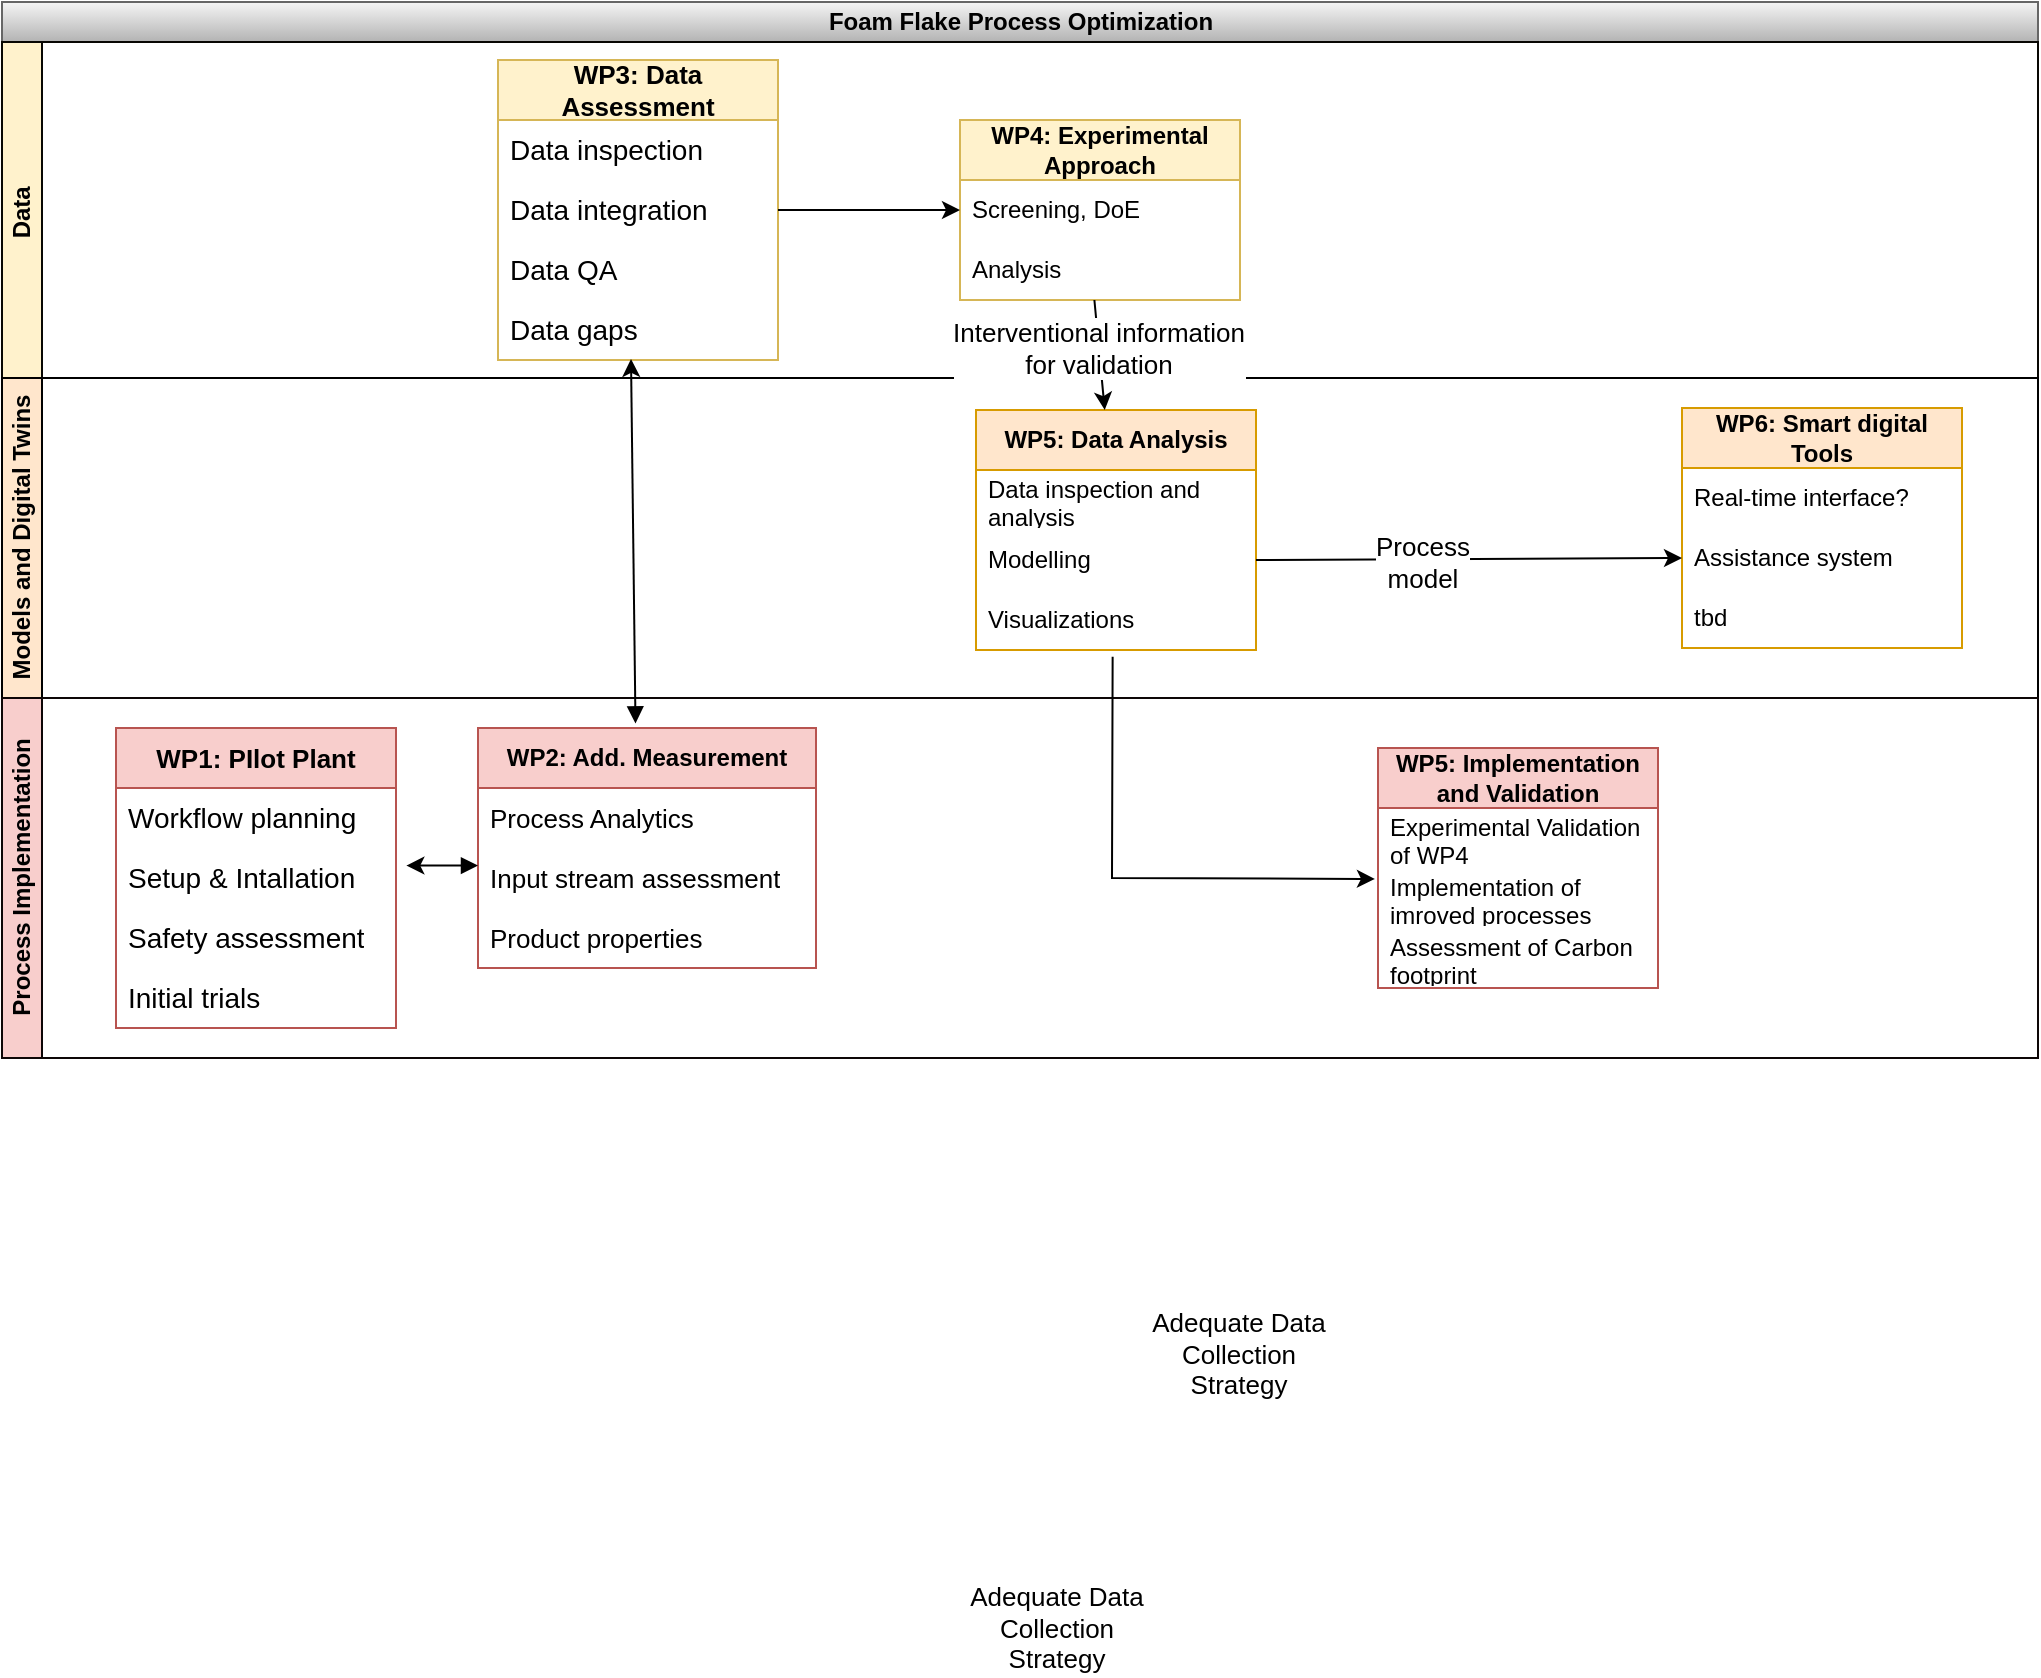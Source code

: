 <mxfile version="21.5.0" type="github">
  <diagram name="Seite-1" id="T41aPdBwzsHv2q6OGj34">
    <mxGraphModel dx="1576" dy="893" grid="1" gridSize="10" guides="1" tooltips="1" connect="1" arrows="1" fold="1" page="1" pageScale="1" pageWidth="1169" pageHeight="827" math="0" shadow="0">
      <root>
        <mxCell id="0" />
        <mxCell id="1" parent="0" />
        <mxCell id="BkMjcw45u_y2mt4G_aN7-1" value="Foam Flake Process Optimization" style="swimlane;childLayout=stackLayout;resizeParent=1;resizeParentMax=0;horizontal=1;startSize=20;horizontalStack=0;html=1;fillColor=#f5f5f5;strokeColor=#666666;gradientColor=#b3b3b3;" parent="1" vertex="1">
          <mxGeometry x="100" y="110" width="1018" height="528" as="geometry" />
        </mxCell>
        <mxCell id="BkMjcw45u_y2mt4G_aN7-2" value="Data&amp;nbsp;" style="swimlane;startSize=20;horizontal=0;html=1;fillColor=#fff2cc;strokeColor=#080703;" parent="BkMjcw45u_y2mt4G_aN7-1" vertex="1">
          <mxGeometry y="20" width="1018" height="168" as="geometry" />
        </mxCell>
        <mxCell id="BkMjcw45u_y2mt4G_aN7-22" value="&lt;b&gt;WP4: Experimental Approach&lt;/b&gt;" style="swimlane;fontStyle=0;childLayout=stackLayout;horizontal=1;startSize=30;horizontalStack=0;resizeParent=1;resizeParentMax=0;resizeLast=0;collapsible=1;marginBottom=0;whiteSpace=wrap;html=1;fillColor=#fff2cc;strokeColor=#d6b656;" parent="BkMjcw45u_y2mt4G_aN7-2" vertex="1">
          <mxGeometry x="479" y="39" width="140" height="90" as="geometry" />
        </mxCell>
        <mxCell id="BkMjcw45u_y2mt4G_aN7-23" value="Screening, DoE" style="text;strokeColor=none;fillColor=none;align=left;verticalAlign=middle;spacingLeft=4;spacingRight=4;overflow=hidden;points=[[0,0.5],[1,0.5]];portConstraint=eastwest;rotatable=0;whiteSpace=wrap;html=1;" parent="BkMjcw45u_y2mt4G_aN7-22" vertex="1">
          <mxGeometry y="30" width="140" height="30" as="geometry" />
        </mxCell>
        <mxCell id="BkMjcw45u_y2mt4G_aN7-24" value="Analysis" style="text;strokeColor=none;fillColor=none;align=left;verticalAlign=middle;spacingLeft=4;spacingRight=4;overflow=hidden;points=[[0,0.5],[1,0.5]];portConstraint=eastwest;rotatable=0;whiteSpace=wrap;html=1;" parent="BkMjcw45u_y2mt4G_aN7-22" vertex="1">
          <mxGeometry y="60" width="140" height="30" as="geometry" />
        </mxCell>
        <mxCell id="BkMjcw45u_y2mt4G_aN7-9" value="&lt;b style=&quot;font-size: 13px;&quot;&gt;WP3: Data Assessment&lt;/b&gt;" style="swimlane;fontStyle=0;childLayout=stackLayout;horizontal=1;startSize=30;horizontalStack=0;resizeParent=1;resizeParentMax=0;resizeLast=0;collapsible=1;marginBottom=0;whiteSpace=wrap;html=1;fillColor=#fff2cc;strokeColor=#d6b656;fontSize=13;" parent="BkMjcw45u_y2mt4G_aN7-2" vertex="1">
          <mxGeometry x="248" y="9" width="140" height="150" as="geometry" />
        </mxCell>
        <mxCell id="BkMjcw45u_y2mt4G_aN7-12" value="Data inspection" style="text;strokeColor=none;fillColor=none;align=left;verticalAlign=middle;spacingLeft=4;spacingRight=4;overflow=hidden;points=[[0,0.5],[1,0.5]];portConstraint=eastwest;rotatable=0;whiteSpace=wrap;html=1;fontSize=14;" parent="BkMjcw45u_y2mt4G_aN7-9" vertex="1">
          <mxGeometry y="30" width="140" height="30" as="geometry" />
        </mxCell>
        <mxCell id="BkMjcw45u_y2mt4G_aN7-10" value="Data integration" style="text;strokeColor=none;fillColor=none;align=left;verticalAlign=middle;spacingLeft=4;spacingRight=4;overflow=hidden;points=[[0,0.5],[1,0.5]];portConstraint=eastwest;rotatable=0;whiteSpace=wrap;html=1;fontSize=14;" parent="BkMjcw45u_y2mt4G_aN7-9" vertex="1">
          <mxGeometry y="60" width="140" height="30" as="geometry" />
        </mxCell>
        <mxCell id="BkMjcw45u_y2mt4G_aN7-11" value="Data QA" style="text;strokeColor=none;fillColor=none;align=left;verticalAlign=middle;spacingLeft=4;spacingRight=4;overflow=hidden;points=[[0,0.5],[1,0.5]];portConstraint=eastwest;rotatable=0;whiteSpace=wrap;html=1;fontSize=14;" parent="BkMjcw45u_y2mt4G_aN7-9" vertex="1">
          <mxGeometry y="90" width="140" height="30" as="geometry" />
        </mxCell>
        <mxCell id="BkMjcw45u_y2mt4G_aN7-13" value="Data gaps" style="text;strokeColor=none;fillColor=none;align=left;verticalAlign=middle;spacingLeft=4;spacingRight=4;overflow=hidden;points=[[0,0.5],[1,0.5]];portConstraint=eastwest;rotatable=0;whiteSpace=wrap;html=1;fontSize=14;" parent="BkMjcw45u_y2mt4G_aN7-9" vertex="1">
          <mxGeometry y="120" width="140" height="30" as="geometry" />
        </mxCell>
        <mxCell id="WDU9VtWfpQYfHF639Xpd-14" value="" style="edgeStyle=orthogonalEdgeStyle;rounded=0;orthogonalLoop=1;jettySize=auto;html=1;entryX=0;entryY=0.5;entryDx=0;entryDy=0;" edge="1" parent="BkMjcw45u_y2mt4G_aN7-2" source="BkMjcw45u_y2mt4G_aN7-10" target="BkMjcw45u_y2mt4G_aN7-23">
          <mxGeometry relative="1" as="geometry" />
        </mxCell>
        <mxCell id="BkMjcw45u_y2mt4G_aN7-3" value="Models and Digital Twins" style="swimlane;startSize=20;horizontal=0;html=1;fillColor=#ffe6cc;strokeColor=#000000;" parent="BkMjcw45u_y2mt4G_aN7-1" vertex="1">
          <mxGeometry y="188" width="1018" height="160" as="geometry" />
        </mxCell>
        <mxCell id="BkMjcw45u_y2mt4G_aN7-27" value="&lt;b&gt;WP6: Smart digital Tools&lt;/b&gt;" style="swimlane;fontStyle=0;childLayout=stackLayout;horizontal=1;startSize=30;horizontalStack=0;resizeParent=1;resizeParentMax=0;resizeLast=0;collapsible=1;marginBottom=0;whiteSpace=wrap;html=1;fillColor=#ffe6cc;strokeColor=#d79b00;" parent="BkMjcw45u_y2mt4G_aN7-3" vertex="1">
          <mxGeometry x="840" y="15" width="140" height="120" as="geometry" />
        </mxCell>
        <mxCell id="BkMjcw45u_y2mt4G_aN7-31" value="Real-time interface?" style="text;strokeColor=none;fillColor=none;align=left;verticalAlign=middle;spacingLeft=4;spacingRight=4;overflow=hidden;points=[[0,0.5],[1,0.5]];portConstraint=eastwest;rotatable=0;whiteSpace=wrap;html=1;" parent="BkMjcw45u_y2mt4G_aN7-27" vertex="1">
          <mxGeometry y="30" width="140" height="30" as="geometry" />
        </mxCell>
        <mxCell id="BkMjcw45u_y2mt4G_aN7-28" value="Assistance system" style="text;strokeColor=none;fillColor=none;align=left;verticalAlign=middle;spacingLeft=4;spacingRight=4;overflow=hidden;points=[[0,0.5],[1,0.5]];portConstraint=eastwest;rotatable=0;whiteSpace=wrap;html=1;" parent="BkMjcw45u_y2mt4G_aN7-27" vertex="1">
          <mxGeometry y="60" width="140" height="30" as="geometry" />
        </mxCell>
        <mxCell id="BkMjcw45u_y2mt4G_aN7-29" value="tbd" style="text;strokeColor=none;fillColor=none;align=left;verticalAlign=middle;spacingLeft=4;spacingRight=4;overflow=hidden;points=[[0,0.5],[1,0.5]];portConstraint=eastwest;rotatable=0;whiteSpace=wrap;html=1;" parent="BkMjcw45u_y2mt4G_aN7-27" vertex="1">
          <mxGeometry y="90" width="140" height="30" as="geometry" />
        </mxCell>
        <mxCell id="BkMjcw45u_y2mt4G_aN7-40" value="&lt;b&gt;WP5: Data Analysis&lt;/b&gt;" style="swimlane;fontStyle=0;childLayout=stackLayout;horizontal=1;startSize=30;horizontalStack=0;resizeParent=1;resizeParentMax=0;resizeLast=0;collapsible=1;marginBottom=0;whiteSpace=wrap;html=1;fillColor=#ffe6cc;strokeColor=#d79b00;" parent="BkMjcw45u_y2mt4G_aN7-3" vertex="1">
          <mxGeometry x="487" y="16" width="140" height="120" as="geometry" />
        </mxCell>
        <mxCell id="BkMjcw45u_y2mt4G_aN7-41" value="Data inspection and analysis" style="text;strokeColor=none;fillColor=none;align=left;verticalAlign=middle;spacingLeft=4;spacingRight=4;overflow=hidden;points=[[0,0.5],[1,0.5]];portConstraint=eastwest;rotatable=0;whiteSpace=wrap;html=1;" parent="BkMjcw45u_y2mt4G_aN7-40" vertex="1">
          <mxGeometry y="30" width="140" height="30" as="geometry" />
        </mxCell>
        <mxCell id="BkMjcw45u_y2mt4G_aN7-42" value="Modelling" style="text;strokeColor=none;fillColor=none;align=left;verticalAlign=middle;spacingLeft=4;spacingRight=4;overflow=hidden;points=[[0,0.5],[1,0.5]];portConstraint=eastwest;rotatable=0;whiteSpace=wrap;html=1;" parent="BkMjcw45u_y2mt4G_aN7-40" vertex="1">
          <mxGeometry y="60" width="140" height="30" as="geometry" />
        </mxCell>
        <mxCell id="BkMjcw45u_y2mt4G_aN7-43" value="Visualizations" style="text;strokeColor=none;fillColor=none;align=left;verticalAlign=middle;spacingLeft=4;spacingRight=4;overflow=hidden;points=[[0,0.5],[1,0.5]];portConstraint=eastwest;rotatable=0;whiteSpace=wrap;html=1;" parent="BkMjcw45u_y2mt4G_aN7-40" vertex="1">
          <mxGeometry y="90" width="140" height="30" as="geometry" />
        </mxCell>
        <mxCell id="BkMjcw45u_y2mt4G_aN7-62" value="" style="endArrow=classic;html=1;rounded=0;entryX=0;entryY=0.5;entryDx=0;entryDy=0;exitX=1;exitY=0.5;exitDx=0;exitDy=0;" parent="BkMjcw45u_y2mt4G_aN7-3" source="BkMjcw45u_y2mt4G_aN7-42" target="BkMjcw45u_y2mt4G_aN7-28" edge="1">
          <mxGeometry width="50" height="50" relative="1" as="geometry">
            <mxPoint x="600" y="110" as="sourcePoint" />
            <mxPoint x="650" y="60" as="targetPoint" />
          </mxGeometry>
        </mxCell>
        <mxCell id="BkMjcw45u_y2mt4G_aN7-63" value="Process&lt;br style=&quot;font-size: 13px;&quot;&gt;model" style="edgeLabel;html=1;align=center;verticalAlign=middle;resizable=0;points=[];fontSize=13;" parent="BkMjcw45u_y2mt4G_aN7-62" vertex="1" connectable="0">
          <mxGeometry x="-0.319" y="-1" relative="1" as="geometry">
            <mxPoint x="10" as="offset" />
          </mxGeometry>
        </mxCell>
        <mxCell id="BkMjcw45u_y2mt4G_aN7-4" value="Process Implementation" style="swimlane;startSize=20;horizontal=0;html=1;fillColor=#f8cecc;strokeColor=#0D0606;" parent="BkMjcw45u_y2mt4G_aN7-1" vertex="1">
          <mxGeometry y="348" width="1018" height="180" as="geometry" />
        </mxCell>
        <mxCell id="BkMjcw45u_y2mt4G_aN7-34" value="&lt;b&gt;WP5: Implementation and Validation&lt;/b&gt;" style="swimlane;fontStyle=0;childLayout=stackLayout;horizontal=1;startSize=30;horizontalStack=0;resizeParent=1;resizeParentMax=0;resizeLast=0;collapsible=1;marginBottom=0;whiteSpace=wrap;html=1;fillColor=#f8cecc;strokeColor=#b85450;" parent="BkMjcw45u_y2mt4G_aN7-4" vertex="1">
          <mxGeometry x="688" y="25" width="140" height="120" as="geometry" />
        </mxCell>
        <mxCell id="BkMjcw45u_y2mt4G_aN7-35" value="Experimental Validation of WP4" style="text;strokeColor=none;fillColor=none;align=left;verticalAlign=middle;spacingLeft=4;spacingRight=4;overflow=hidden;points=[[0,0.5],[1,0.5]];portConstraint=eastwest;rotatable=0;whiteSpace=wrap;html=1;" parent="BkMjcw45u_y2mt4G_aN7-34" vertex="1">
          <mxGeometry y="30" width="140" height="30" as="geometry" />
        </mxCell>
        <mxCell id="BkMjcw45u_y2mt4G_aN7-36" value="Implementation of imroved processes" style="text;strokeColor=none;fillColor=none;align=left;verticalAlign=middle;spacingLeft=4;spacingRight=4;overflow=hidden;points=[[0,0.5],[1,0.5]];portConstraint=eastwest;rotatable=0;whiteSpace=wrap;html=1;" parent="BkMjcw45u_y2mt4G_aN7-34" vertex="1">
          <mxGeometry y="60" width="140" height="30" as="geometry" />
        </mxCell>
        <mxCell id="BkMjcw45u_y2mt4G_aN7-37" value="Assessment of Carbon footprint" style="text;strokeColor=none;fillColor=none;align=left;verticalAlign=middle;spacingLeft=4;spacingRight=4;overflow=hidden;points=[[0,0.5],[1,0.5]];portConstraint=eastwest;rotatable=0;whiteSpace=wrap;html=1;" parent="BkMjcw45u_y2mt4G_aN7-34" vertex="1">
          <mxGeometry y="90" width="140" height="30" as="geometry" />
        </mxCell>
        <mxCell id="WDU9VtWfpQYfHF639Xpd-1" value="&lt;b style=&quot;font-size: 13px;&quot;&gt;WP1: PIlot Plant&lt;/b&gt;" style="swimlane;fontStyle=0;childLayout=stackLayout;horizontal=1;startSize=30;horizontalStack=0;resizeParent=1;resizeParentMax=0;resizeLast=0;collapsible=1;marginBottom=0;whiteSpace=wrap;html=1;fillColor=#f8cecc;strokeColor=#b85450;fontSize=13;" vertex="1" parent="BkMjcw45u_y2mt4G_aN7-4">
          <mxGeometry x="57" y="15" width="140" height="150" as="geometry" />
        </mxCell>
        <mxCell id="WDU9VtWfpQYfHF639Xpd-2" value="Workflow planning" style="text;strokeColor=none;fillColor=none;align=left;verticalAlign=middle;spacingLeft=4;spacingRight=4;overflow=hidden;points=[[0,0.5],[1,0.5]];portConstraint=eastwest;rotatable=0;whiteSpace=wrap;html=1;fontSize=14;" vertex="1" parent="WDU9VtWfpQYfHF639Xpd-1">
          <mxGeometry y="30" width="140" height="30" as="geometry" />
        </mxCell>
        <mxCell id="WDU9VtWfpQYfHF639Xpd-3" value="Setup &amp;amp; Intallation" style="text;strokeColor=none;fillColor=none;align=left;verticalAlign=middle;spacingLeft=4;spacingRight=4;overflow=hidden;points=[[0,0.5],[1,0.5]];portConstraint=eastwest;rotatable=0;whiteSpace=wrap;html=1;fontSize=14;" vertex="1" parent="WDU9VtWfpQYfHF639Xpd-1">
          <mxGeometry y="60" width="140" height="30" as="geometry" />
        </mxCell>
        <mxCell id="WDU9VtWfpQYfHF639Xpd-4" value="Safety assessment" style="text;strokeColor=none;fillColor=none;align=left;verticalAlign=middle;spacingLeft=4;spacingRight=4;overflow=hidden;points=[[0,0.5],[1,0.5]];portConstraint=eastwest;rotatable=0;whiteSpace=wrap;html=1;fontSize=14;" vertex="1" parent="WDU9VtWfpQYfHF639Xpd-1">
          <mxGeometry y="90" width="140" height="30" as="geometry" />
        </mxCell>
        <mxCell id="WDU9VtWfpQYfHF639Xpd-5" value="Initial trials" style="text;strokeColor=none;fillColor=none;align=left;verticalAlign=middle;spacingLeft=4;spacingRight=4;overflow=hidden;points=[[0,0.5],[1,0.5]];portConstraint=eastwest;rotatable=0;whiteSpace=wrap;html=1;fontSize=14;" vertex="1" parent="WDU9VtWfpQYfHF639Xpd-1">
          <mxGeometry y="120" width="140" height="30" as="geometry" />
        </mxCell>
        <mxCell id="BkMjcw45u_y2mt4G_aN7-15" value="&lt;b&gt;WP2: Add. Measurement&lt;/b&gt;" style="swimlane;fontStyle=0;childLayout=stackLayout;horizontal=1;startSize=30;horizontalStack=0;resizeParent=1;resizeParentMax=0;resizeLast=0;collapsible=1;marginBottom=0;whiteSpace=wrap;html=1;fillColor=#f8cecc;strokeColor=#b85450;" parent="BkMjcw45u_y2mt4G_aN7-4" vertex="1">
          <mxGeometry x="238" y="15" width="169" height="120" as="geometry" />
        </mxCell>
        <mxCell id="BkMjcw45u_y2mt4G_aN7-16" value="Process Analytics" style="text;strokeColor=none;fillColor=none;align=left;verticalAlign=middle;spacingLeft=4;spacingRight=4;overflow=hidden;points=[[0,0.5],[1,0.5]];portConstraint=eastwest;rotatable=0;whiteSpace=wrap;html=1;fontSize=13;" parent="BkMjcw45u_y2mt4G_aN7-15" vertex="1">
          <mxGeometry y="30" width="169" height="30" as="geometry" />
        </mxCell>
        <mxCell id="BkMjcw45u_y2mt4G_aN7-17" value="Input stream assessment" style="text;strokeColor=none;fillColor=none;align=left;verticalAlign=middle;spacingLeft=4;spacingRight=4;overflow=hidden;points=[[0,0.5],[1,0.5]];portConstraint=eastwest;rotatable=0;whiteSpace=wrap;html=1;fontSize=13;" parent="BkMjcw45u_y2mt4G_aN7-15" vertex="1">
          <mxGeometry y="60" width="169" height="30" as="geometry" />
        </mxCell>
        <mxCell id="BkMjcw45u_y2mt4G_aN7-18" value="Product properties" style="text;strokeColor=none;fillColor=none;align=left;verticalAlign=middle;spacingLeft=4;spacingRight=4;overflow=hidden;points=[[0,0.5],[1,0.5]];portConstraint=eastwest;rotatable=0;whiteSpace=wrap;html=1;fontSize=13;" parent="BkMjcw45u_y2mt4G_aN7-15" vertex="1">
          <mxGeometry y="90" width="169" height="30" as="geometry" />
        </mxCell>
        <mxCell id="WDU9VtWfpQYfHF639Xpd-6" value="" style="endArrow=classic;html=1;rounded=0;entryX=1.037;entryY=0.293;entryDx=0;entryDy=0;exitX=0;exitY=0.293;exitDx=0;exitDy=0;exitPerimeter=0;entryPerimeter=0;startArrow=block;startFill=1;" edge="1" parent="BkMjcw45u_y2mt4G_aN7-4" source="BkMjcw45u_y2mt4G_aN7-17" target="WDU9VtWfpQYfHF639Xpd-3">
          <mxGeometry width="50" height="50" relative="1" as="geometry">
            <mxPoint x="217" y="-225" as="sourcePoint" />
            <mxPoint x="631" y="-238" as="targetPoint" />
          </mxGeometry>
        </mxCell>
        <mxCell id="WDU9VtWfpQYfHF639Xpd-7" value="Adequate Data&lt;br style=&quot;font-size: 13px;&quot;&gt;Collection&lt;br style=&quot;font-size: 13px;&quot;&gt;Strategy" style="edgeLabel;html=1;align=center;verticalAlign=middle;resizable=0;points=[];fontSize=13;" vertex="1" connectable="0" parent="WDU9VtWfpQYfHF639Xpd-6">
          <mxGeometry x="-0.275" relative="1" as="geometry">
            <mxPoint x="302" y="381" as="offset" />
          </mxGeometry>
        </mxCell>
        <mxCell id="BkMjcw45u_y2mt4G_aN7-57" value="" style="endArrow=classic;html=1;rounded=0;exitX=0.48;exitY=1;exitDx=0;exitDy=0;exitPerimeter=0;" parent="BkMjcw45u_y2mt4G_aN7-1" source="BkMjcw45u_y2mt4G_aN7-24" target="BkMjcw45u_y2mt4G_aN7-40" edge="1">
          <mxGeometry width="50" height="50" relative="1" as="geometry">
            <mxPoint x="440" y="290" as="sourcePoint" />
            <mxPoint x="490" y="240" as="targetPoint" />
          </mxGeometry>
        </mxCell>
        <mxCell id="BkMjcw45u_y2mt4G_aN7-58" value="Interventional information&lt;br style=&quot;font-size: 13px;&quot;&gt;for validation" style="edgeLabel;html=1;align=center;verticalAlign=middle;resizable=0;points=[];fontSize=13;" parent="BkMjcw45u_y2mt4G_aN7-57" vertex="1" connectable="0">
          <mxGeometry x="-0.354" relative="1" as="geometry">
            <mxPoint y="6" as="offset" />
          </mxGeometry>
        </mxCell>
        <mxCell id="WDU9VtWfpQYfHF639Xpd-8" value="" style="endArrow=classic;html=1;rounded=0;exitX=0.466;exitY=-0.019;exitDx=0;exitDy=0;exitPerimeter=0;startArrow=block;startFill=1;entryX=0.475;entryY=0.982;entryDx=0;entryDy=0;entryPerimeter=0;" edge="1" parent="BkMjcw45u_y2mt4G_aN7-1" source="BkMjcw45u_y2mt4G_aN7-15" target="BkMjcw45u_y2mt4G_aN7-13">
          <mxGeometry width="50" height="50" relative="1" as="geometry">
            <mxPoint x="248" y="442" as="sourcePoint" />
            <mxPoint x="318" y="210" as="targetPoint" />
          </mxGeometry>
        </mxCell>
        <mxCell id="WDU9VtWfpQYfHF639Xpd-9" value="Adequate Data&lt;br style=&quot;font-size: 13px;&quot;&gt;Collection&lt;br style=&quot;font-size: 13px;&quot;&gt;Strategy" style="edgeLabel;html=1;align=center;verticalAlign=middle;resizable=0;points=[];fontSize=13;" vertex="1" connectable="0" parent="WDU9VtWfpQYfHF639Xpd-8">
          <mxGeometry x="-0.275" relative="1" as="geometry">
            <mxPoint x="302" y="381" as="offset" />
          </mxGeometry>
        </mxCell>
        <mxCell id="WDU9VtWfpQYfHF639Xpd-15" value="" style="endArrow=classic;html=1;rounded=0;exitX=0.488;exitY=1.112;exitDx=0;exitDy=0;exitPerimeter=0;entryX=-0.011;entryY=0.182;entryDx=0;entryDy=0;entryPerimeter=0;" edge="1" parent="BkMjcw45u_y2mt4G_aN7-1" source="BkMjcw45u_y2mt4G_aN7-43" target="BkMjcw45u_y2mt4G_aN7-36">
          <mxGeometry width="50" height="50" relative="1" as="geometry">
            <mxPoint x="680" y="370" as="sourcePoint" />
            <mxPoint x="730" y="320" as="targetPoint" />
            <Array as="points">
              <mxPoint x="555" y="438" />
            </Array>
          </mxGeometry>
        </mxCell>
      </root>
    </mxGraphModel>
  </diagram>
</mxfile>
